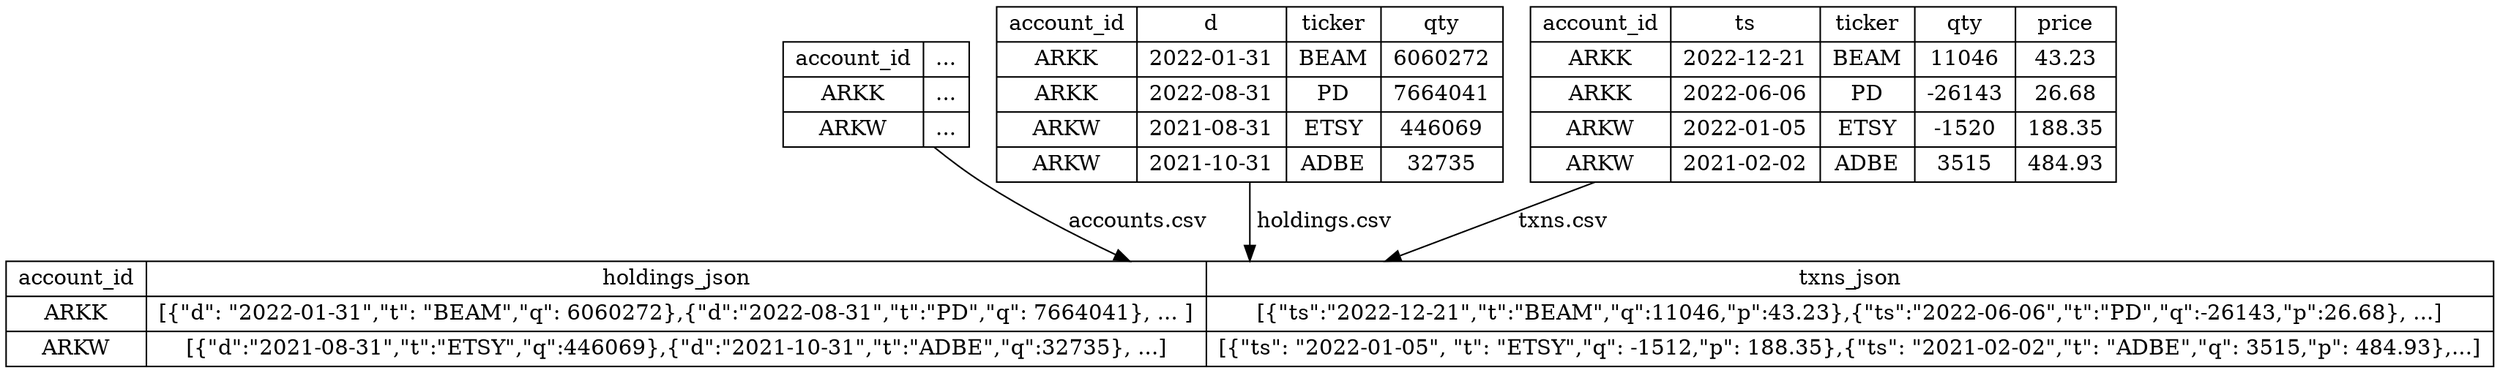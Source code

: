 digraph G {
  accounts[shape=record label="{account_id|ARKK|ARKW}|{...|...|...}"]
  holdings[shape=record label="{account_id|ARKK|ARKK|ARKW|ARKW}|{d|2022-01-31|2022-08-31|2021-08-31|2021-10-31}|{ticker|BEAM|PD|ETSY|ADBE}|{qty|6060272|7664041|446069|32735}"]
  txns[shape=record label="{account_id|ARKK|ARKK|ARKW|ARKW}|{ts|2022-12-21|2022-06-06|2022-01-05|2021-02-02}|{ticker|BEAM|PD|ETSY|ADBE}|{qty|11046|-26143|-1520|3515}|{price|43.23|26.68|188.35|484.93}"]

  account_activity[shape=record label="{account_id|ARKK|ARKW}|{holdings_json|[\{\"d\": \"2022-01-31\",\"t\": \"BEAM\",\"q\": 6060272\},\{\"d\":\"2022-08-31\",\"t\":\"PD\",\"q\": 7664041\}, ... ]|[\{\"d\":\"2021-08-31\",\"t\":\"ETSY\",\"q\":446069\},\{\"d\":\"2021-10-31\",\"t\":\"ADBE\",\"q\":32735\}, ...]}|{txns_json|[\{\"ts\":\"2022-12-21\",\"t\":\"BEAM\",\"q\":11046,\"p\":43.23\},\{\"ts\":\"2022-06-06\",\"t\":\"PD\",\"q\":-26143,\"p\":26.68\}, ...]|[\{\"ts\": \"2022-01-05\",    \"t\": \"ETSY\",\"q\": -1512,\"p\": 188.35\},\{\"ts\": \"2021-02-02\",\"t\": \"ADBE\",\"q\": 3515,\"p\": 484.93\},...]}"]
  
  accounts->account_activity [label="accounts.csv"]
  holdings->account_activity [label=" holdings.csv"]
  txns->account_activity [label="txns.csv"]
}
  
